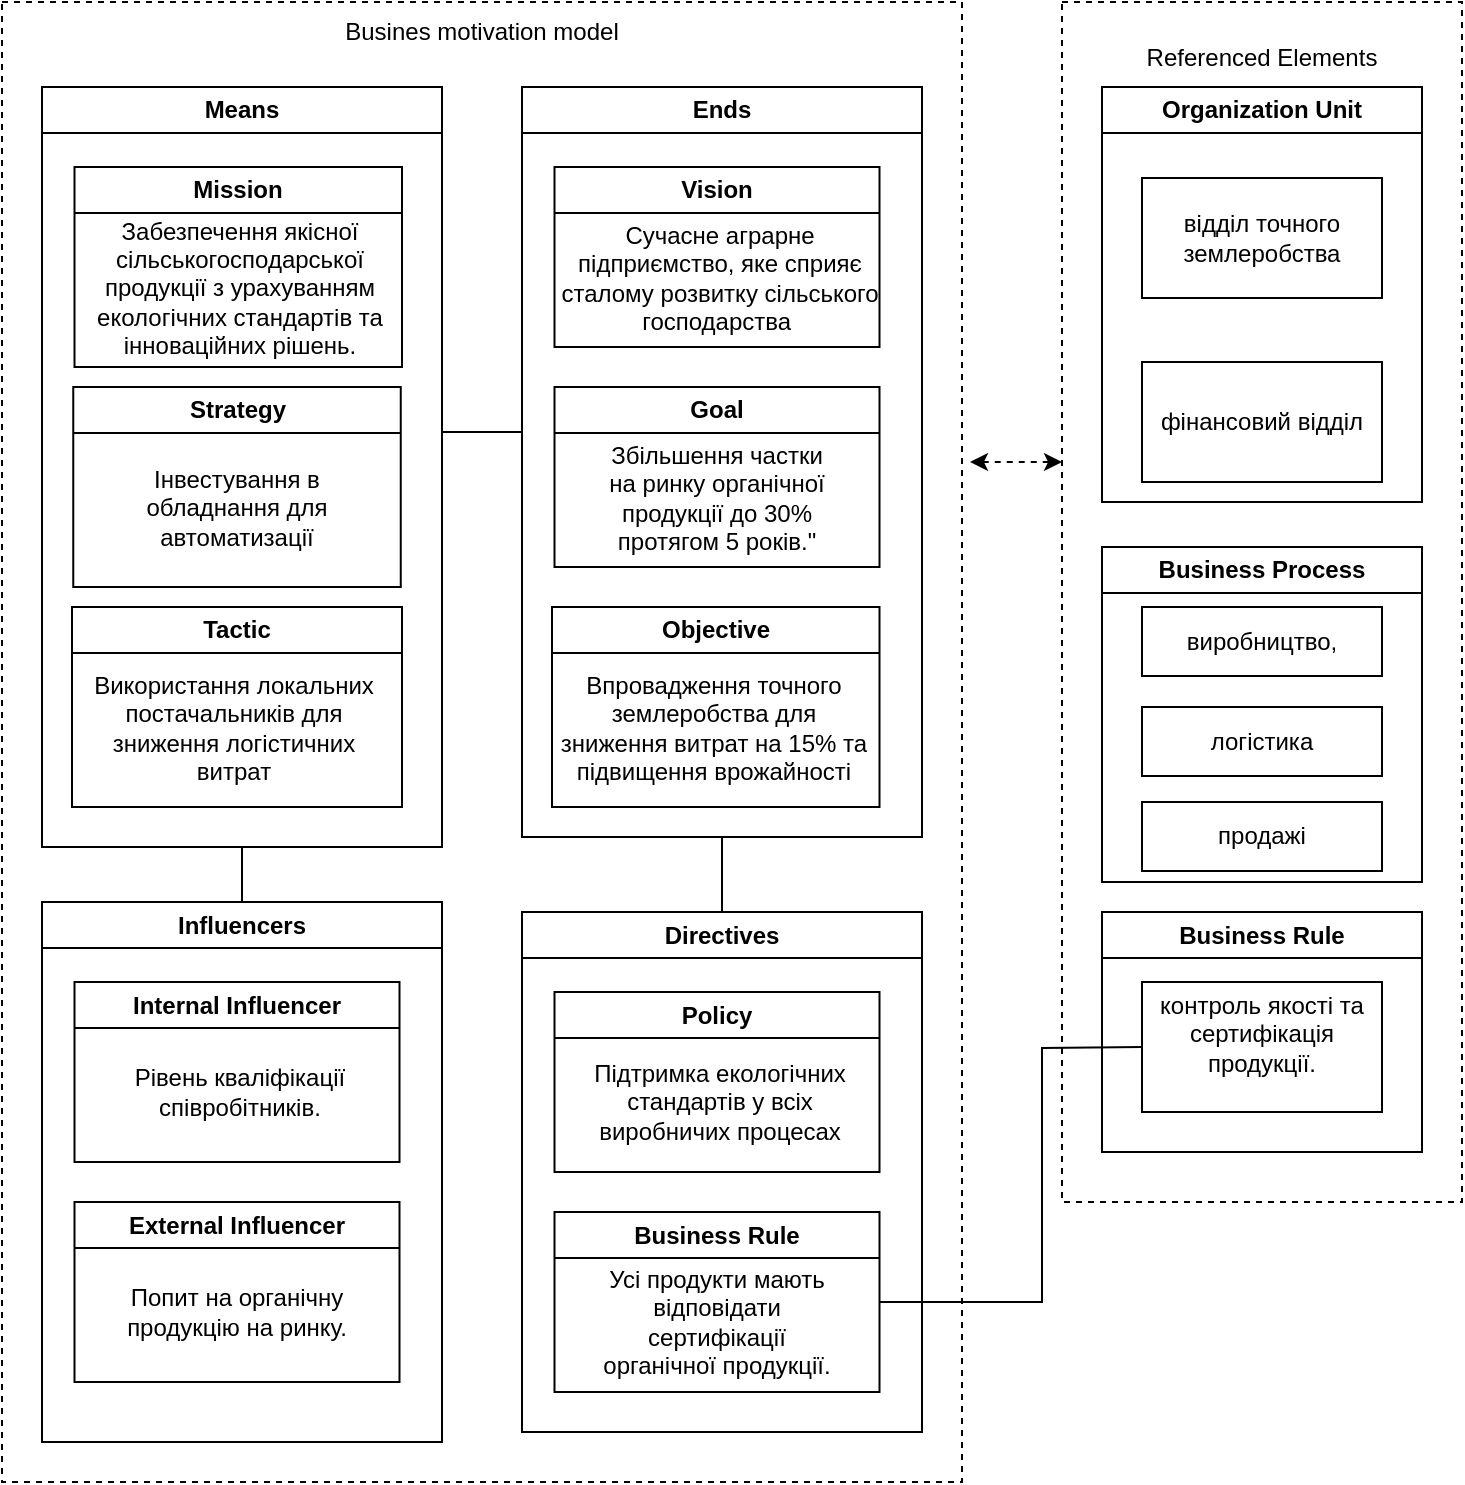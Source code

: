 <mxfile version="24.8.3">
  <diagram name="Сторінка-1" id="e7m-sRP357dFGC6WehCe">
    <mxGraphModel dx="2261" dy="788" grid="1" gridSize="10" guides="1" tooltips="1" connect="1" arrows="1" fold="1" page="1" pageScale="1" pageWidth="827" pageHeight="1169" math="0" shadow="0">
      <root>
        <mxCell id="0" />
        <mxCell id="1" parent="0" />
        <mxCell id="VEEelqnq1-XZX8AtCFIk-1" value="" style="rounded=0;whiteSpace=wrap;html=1;dashed=1;" vertex="1" parent="1">
          <mxGeometry x="-780" y="180" width="480" height="740" as="geometry" />
        </mxCell>
        <mxCell id="VEEelqnq1-XZX8AtCFIk-8" value="Ends" style="swimlane;whiteSpace=wrap;html=1;" vertex="1" parent="1">
          <mxGeometry x="-520" y="222.5" width="200" height="375" as="geometry" />
        </mxCell>
        <mxCell id="VEEelqnq1-XZX8AtCFIk-9" value="Vision " style="swimlane;whiteSpace=wrap;html=1;" vertex="1" parent="VEEelqnq1-XZX8AtCFIk-8">
          <mxGeometry x="16.25" y="40" width="162.5" height="90" as="geometry" />
        </mxCell>
        <mxCell id="VEEelqnq1-XZX8AtCFIk-10" value="Сучасне аграрне підприємство, яке сприяє сталому розвитку сільського господарства&amp;nbsp;" style="text;html=1;align=center;verticalAlign=middle;whiteSpace=wrap;rounded=0;" vertex="1" parent="VEEelqnq1-XZX8AtCFIk-9">
          <mxGeometry x="1.5" y="40" width="162" height="30" as="geometry" />
        </mxCell>
        <mxCell id="VEEelqnq1-XZX8AtCFIk-12" value="Goal" style="swimlane;whiteSpace=wrap;html=1;" vertex="1" parent="VEEelqnq1-XZX8AtCFIk-8">
          <mxGeometry x="16.25" y="150" width="162.5" height="90" as="geometry" />
        </mxCell>
        <mxCell id="VEEelqnq1-XZX8AtCFIk-13" value="Збільшення частки на ринку органічної продукції до 30% протягом 5 років.&quot;" style="text;html=1;align=center;verticalAlign=middle;whiteSpace=wrap;rounded=0;" vertex="1" parent="VEEelqnq1-XZX8AtCFIk-12">
          <mxGeometry x="22" y="40" width="118.5" height="30" as="geometry" />
        </mxCell>
        <mxCell id="VEEelqnq1-XZX8AtCFIk-15" value="Objective" style="swimlane;whiteSpace=wrap;html=1;" vertex="1" parent="VEEelqnq1-XZX8AtCFIk-8">
          <mxGeometry x="15" y="260" width="163.75" height="100" as="geometry" />
        </mxCell>
        <mxCell id="VEEelqnq1-XZX8AtCFIk-17" value="&lt;div style=&quot;&quot;&gt;&lt;span style=&quot;background-color: initial;&quot;&gt;Впровадження точного землеробства для зниження витрат на 15% та підвищення врожайності&lt;/span&gt;&lt;/div&gt;" style="text;whiteSpace=wrap;html=1;align=center;" vertex="1" parent="VEEelqnq1-XZX8AtCFIk-15">
          <mxGeometry x="2.75" y="25" width="156.25" height="50" as="geometry" />
        </mxCell>
        <mxCell id="VEEelqnq1-XZX8AtCFIk-47" value="" style="endArrow=none;html=1;rounded=0;" edge="1" parent="VEEelqnq1-XZX8AtCFIk-8">
          <mxGeometry width="50" height="50" relative="1" as="geometry">
            <mxPoint x="-40" y="172.5" as="sourcePoint" />
            <mxPoint y="172.5" as="targetPoint" />
          </mxGeometry>
        </mxCell>
        <mxCell id="VEEelqnq1-XZX8AtCFIk-20" value="Means" style="swimlane;whiteSpace=wrap;html=1;" vertex="1" parent="1">
          <mxGeometry x="-760" y="222.5" width="200" height="380" as="geometry" />
        </mxCell>
        <mxCell id="VEEelqnq1-XZX8AtCFIk-21" value="Mission " style="swimlane;whiteSpace=wrap;html=1;" vertex="1" parent="VEEelqnq1-XZX8AtCFIk-20">
          <mxGeometry x="16.25" y="40" width="163.75" height="100" as="geometry" />
        </mxCell>
        <mxCell id="VEEelqnq1-XZX8AtCFIk-22" value="Забезпечення якісної сільськогосподарської продукції з урахуванням екологічних стандартів та інноваційних рішень." style="text;html=1;align=center;verticalAlign=middle;whiteSpace=wrap;rounded=0;" vertex="1" parent="VEEelqnq1-XZX8AtCFIk-21">
          <mxGeometry x="1.75" y="40" width="162" height="40" as="geometry" />
        </mxCell>
        <mxCell id="VEEelqnq1-XZX8AtCFIk-23" value="Strategy" style="swimlane;whiteSpace=wrap;html=1;" vertex="1" parent="VEEelqnq1-XZX8AtCFIk-20">
          <mxGeometry x="15.63" y="150" width="163.75" height="100" as="geometry" />
        </mxCell>
        <mxCell id="VEEelqnq1-XZX8AtCFIk-24" value="Інвестування в обладнання для автоматизації" style="text;html=1;align=center;verticalAlign=middle;whiteSpace=wrap;rounded=0;" vertex="1" parent="VEEelqnq1-XZX8AtCFIk-23">
          <mxGeometry x="22" y="40" width="118.5" height="40" as="geometry" />
        </mxCell>
        <mxCell id="VEEelqnq1-XZX8AtCFIk-25" value="Tactic" style="swimlane;whiteSpace=wrap;html=1;" vertex="1" parent="VEEelqnq1-XZX8AtCFIk-20">
          <mxGeometry x="15" y="260" width="165" height="100" as="geometry" />
        </mxCell>
        <mxCell id="VEEelqnq1-XZX8AtCFIk-26" value="&lt;div style=&quot;&quot;&gt;Використання локальних постачальників для зниження логістичних витрат&lt;/div&gt;" style="text;whiteSpace=wrap;html=1;align=center;" vertex="1" parent="VEEelqnq1-XZX8AtCFIk-25">
          <mxGeometry x="2.75" y="25" width="156.25" height="50" as="geometry" />
        </mxCell>
        <mxCell id="VEEelqnq1-XZX8AtCFIk-2" value="Busines motivation model" style="text;html=1;align=center;verticalAlign=middle;whiteSpace=wrap;rounded=0;" vertex="1" parent="1">
          <mxGeometry x="-610" y="180" width="140" height="30" as="geometry" />
        </mxCell>
        <mxCell id="VEEelqnq1-XZX8AtCFIk-27" value="Directives" style="swimlane;whiteSpace=wrap;html=1;" vertex="1" parent="1">
          <mxGeometry x="-520" y="635" width="200" height="260" as="geometry" />
        </mxCell>
        <mxCell id="VEEelqnq1-XZX8AtCFIk-28" value="Policy " style="swimlane;whiteSpace=wrap;html=1;" vertex="1" parent="VEEelqnq1-XZX8AtCFIk-27">
          <mxGeometry x="16.25" y="40" width="162.5" height="90" as="geometry" />
        </mxCell>
        <mxCell id="VEEelqnq1-XZX8AtCFIk-29" value="Підтримка екологічних стандартів у всіх виробничих процесах" style="text;html=1;align=center;verticalAlign=middle;whiteSpace=wrap;rounded=0;" vertex="1" parent="VEEelqnq1-XZX8AtCFIk-28">
          <mxGeometry x="1.5" y="40" width="162" height="30" as="geometry" />
        </mxCell>
        <mxCell id="VEEelqnq1-XZX8AtCFIk-30" value="Business Rule" style="swimlane;whiteSpace=wrap;html=1;" vertex="1" parent="VEEelqnq1-XZX8AtCFIk-27">
          <mxGeometry x="16.25" y="150" width="162.5" height="90" as="geometry" />
        </mxCell>
        <mxCell id="VEEelqnq1-XZX8AtCFIk-31" value="Усі продукти мають відповідати сертифікації органічної продукції." style="text;html=1;align=center;verticalAlign=middle;whiteSpace=wrap;rounded=0;" vertex="1" parent="VEEelqnq1-XZX8AtCFIk-30">
          <mxGeometry x="22" y="40" width="118.5" height="30" as="geometry" />
        </mxCell>
        <mxCell id="VEEelqnq1-XZX8AtCFIk-38" value="Influencers " style="swimlane;whiteSpace=wrap;html=1;" vertex="1" parent="1">
          <mxGeometry x="-760" y="630" width="200" height="270" as="geometry" />
        </mxCell>
        <mxCell id="VEEelqnq1-XZX8AtCFIk-39" value="Internal Influencer  " style="swimlane;whiteSpace=wrap;html=1;" vertex="1" parent="VEEelqnq1-XZX8AtCFIk-38">
          <mxGeometry x="16.25" y="40" width="162.5" height="90" as="geometry" />
        </mxCell>
        <mxCell id="VEEelqnq1-XZX8AtCFIk-40" value="Рівень кваліфікації співробітників." style="text;html=1;align=center;verticalAlign=middle;whiteSpace=wrap;rounded=0;" vertex="1" parent="VEEelqnq1-XZX8AtCFIk-39">
          <mxGeometry x="1.5" y="40" width="162" height="30" as="geometry" />
        </mxCell>
        <mxCell id="VEEelqnq1-XZX8AtCFIk-41" value="External Influencer " style="swimlane;whiteSpace=wrap;html=1;" vertex="1" parent="VEEelqnq1-XZX8AtCFIk-38">
          <mxGeometry x="16.25" y="150" width="162.5" height="90" as="geometry" />
        </mxCell>
        <mxCell id="VEEelqnq1-XZX8AtCFIk-42" value="Попит на органічну продукцію на ринку." style="text;html=1;align=center;verticalAlign=middle;whiteSpace=wrap;rounded=0;" vertex="1" parent="VEEelqnq1-XZX8AtCFIk-41">
          <mxGeometry x="22" y="40" width="118.5" height="30" as="geometry" />
        </mxCell>
        <mxCell id="VEEelqnq1-XZX8AtCFIk-54" value="" style="endArrow=none;html=1;rounded=0;entryX=0.5;entryY=1;entryDx=0;entryDy=0;exitX=0.5;exitY=0;exitDx=0;exitDy=0;" edge="1" parent="1" source="VEEelqnq1-XZX8AtCFIk-38" target="VEEelqnq1-XZX8AtCFIk-20">
          <mxGeometry width="50" height="50" relative="1" as="geometry">
            <mxPoint x="-770" y="660" as="sourcePoint" />
            <mxPoint x="-720" y="610" as="targetPoint" />
          </mxGeometry>
        </mxCell>
        <mxCell id="VEEelqnq1-XZX8AtCFIk-55" value="" style="endArrow=none;html=1;rounded=0;exitX=0.5;exitY=1;exitDx=0;exitDy=0;entryX=0.5;entryY=0;entryDx=0;entryDy=0;" edge="1" parent="1" source="VEEelqnq1-XZX8AtCFIk-8" target="VEEelqnq1-XZX8AtCFIk-27">
          <mxGeometry width="50" height="50" relative="1" as="geometry">
            <mxPoint x="-420" y="620" as="sourcePoint" />
            <mxPoint x="-390" y="620" as="targetPoint" />
          </mxGeometry>
        </mxCell>
        <mxCell id="VEEelqnq1-XZX8AtCFIk-58" value="" style="rounded=0;whiteSpace=wrap;html=1;dashed=1;" vertex="1" parent="1">
          <mxGeometry x="-250" y="180" width="200" height="600" as="geometry" />
        </mxCell>
        <mxCell id="VEEelqnq1-XZX8AtCFIk-59" value=" Referenced Elements" style="text;html=1;align=center;verticalAlign=middle;whiteSpace=wrap;rounded=0;" vertex="1" parent="1">
          <mxGeometry x="-220" y="192.5" width="140" height="30" as="geometry" />
        </mxCell>
        <mxCell id="VEEelqnq1-XZX8AtCFIk-60" value="Organization Unit" style="swimlane;whiteSpace=wrap;html=1;" vertex="1" parent="1">
          <mxGeometry x="-230" y="222.5" width="160" height="207.5" as="geometry" />
        </mxCell>
        <mxCell id="VEEelqnq1-XZX8AtCFIk-67" value="відділ точного землеробства" style="rounded=0;whiteSpace=wrap;html=1;" vertex="1" parent="VEEelqnq1-XZX8AtCFIk-60">
          <mxGeometry x="20" y="45.5" width="120" height="60" as="geometry" />
        </mxCell>
        <mxCell id="VEEelqnq1-XZX8AtCFIk-68" value="фінансовий відділ" style="rounded=0;whiteSpace=wrap;html=1;" vertex="1" parent="1">
          <mxGeometry x="-210" y="360" width="120" height="60" as="geometry" />
        </mxCell>
        <mxCell id="VEEelqnq1-XZX8AtCFIk-69" value="Business Process" style="swimlane;whiteSpace=wrap;html=1;" vertex="1" parent="1">
          <mxGeometry x="-230" y="452.5" width="160" height="167.5" as="geometry" />
        </mxCell>
        <mxCell id="VEEelqnq1-XZX8AtCFIk-70" value=" виробництво," style="rounded=0;whiteSpace=wrap;html=1;fontStyle=0" vertex="1" parent="VEEelqnq1-XZX8AtCFIk-69">
          <mxGeometry x="20" y="30" width="120" height="34.5" as="geometry" />
        </mxCell>
        <mxCell id="VEEelqnq1-XZX8AtCFIk-72" value=" продажі" style="rounded=0;whiteSpace=wrap;html=1;fontStyle=0" vertex="1" parent="VEEelqnq1-XZX8AtCFIk-69">
          <mxGeometry x="20" y="127.5" width="120" height="34.5" as="geometry" />
        </mxCell>
        <mxCell id="VEEelqnq1-XZX8AtCFIk-71" value=" логістика" style="rounded=0;whiteSpace=wrap;html=1;fontStyle=0" vertex="1" parent="VEEelqnq1-XZX8AtCFIk-69">
          <mxGeometry x="20" y="80" width="120" height="34.5" as="geometry" />
        </mxCell>
        <mxCell id="VEEelqnq1-XZX8AtCFIk-73" value="Business Rule" style="swimlane;whiteSpace=wrap;html=1;" vertex="1" parent="1">
          <mxGeometry x="-230" y="635" width="160" height="120" as="geometry" />
        </mxCell>
        <mxCell id="VEEelqnq1-XZX8AtCFIk-74" value="&lt;div&gt;контроль якості та сертифікація продукції.&lt;/div&gt;&lt;div&gt;&lt;br&gt;&lt;/div&gt;" style="rounded=0;whiteSpace=wrap;html=1;fontStyle=0" vertex="1" parent="VEEelqnq1-XZX8AtCFIk-73">
          <mxGeometry x="20" y="35" width="120" height="65" as="geometry" />
        </mxCell>
        <mxCell id="VEEelqnq1-XZX8AtCFIk-78" value="" style="endArrow=none;html=1;rounded=0;exitX=1;exitY=0.5;exitDx=0;exitDy=0;entryX=0;entryY=0.5;entryDx=0;entryDy=0;" edge="1" parent="1" source="VEEelqnq1-XZX8AtCFIk-30" target="VEEelqnq1-XZX8AtCFIk-74">
          <mxGeometry width="50" height="50" relative="1" as="geometry">
            <mxPoint x="-200" y="890" as="sourcePoint" />
            <mxPoint x="-150" y="840" as="targetPoint" />
            <Array as="points">
              <mxPoint x="-260" y="830" />
              <mxPoint x="-260" y="703" />
            </Array>
          </mxGeometry>
        </mxCell>
        <mxCell id="VEEelqnq1-XZX8AtCFIk-79" value="" style="endArrow=classic;startArrow=classic;html=1;rounded=0;dashed=1;" edge="1" parent="1">
          <mxGeometry width="50" height="50" relative="1" as="geometry">
            <mxPoint x="-296" y="410" as="sourcePoint" />
            <mxPoint x="-250" y="410" as="targetPoint" />
          </mxGeometry>
        </mxCell>
      </root>
    </mxGraphModel>
  </diagram>
</mxfile>
